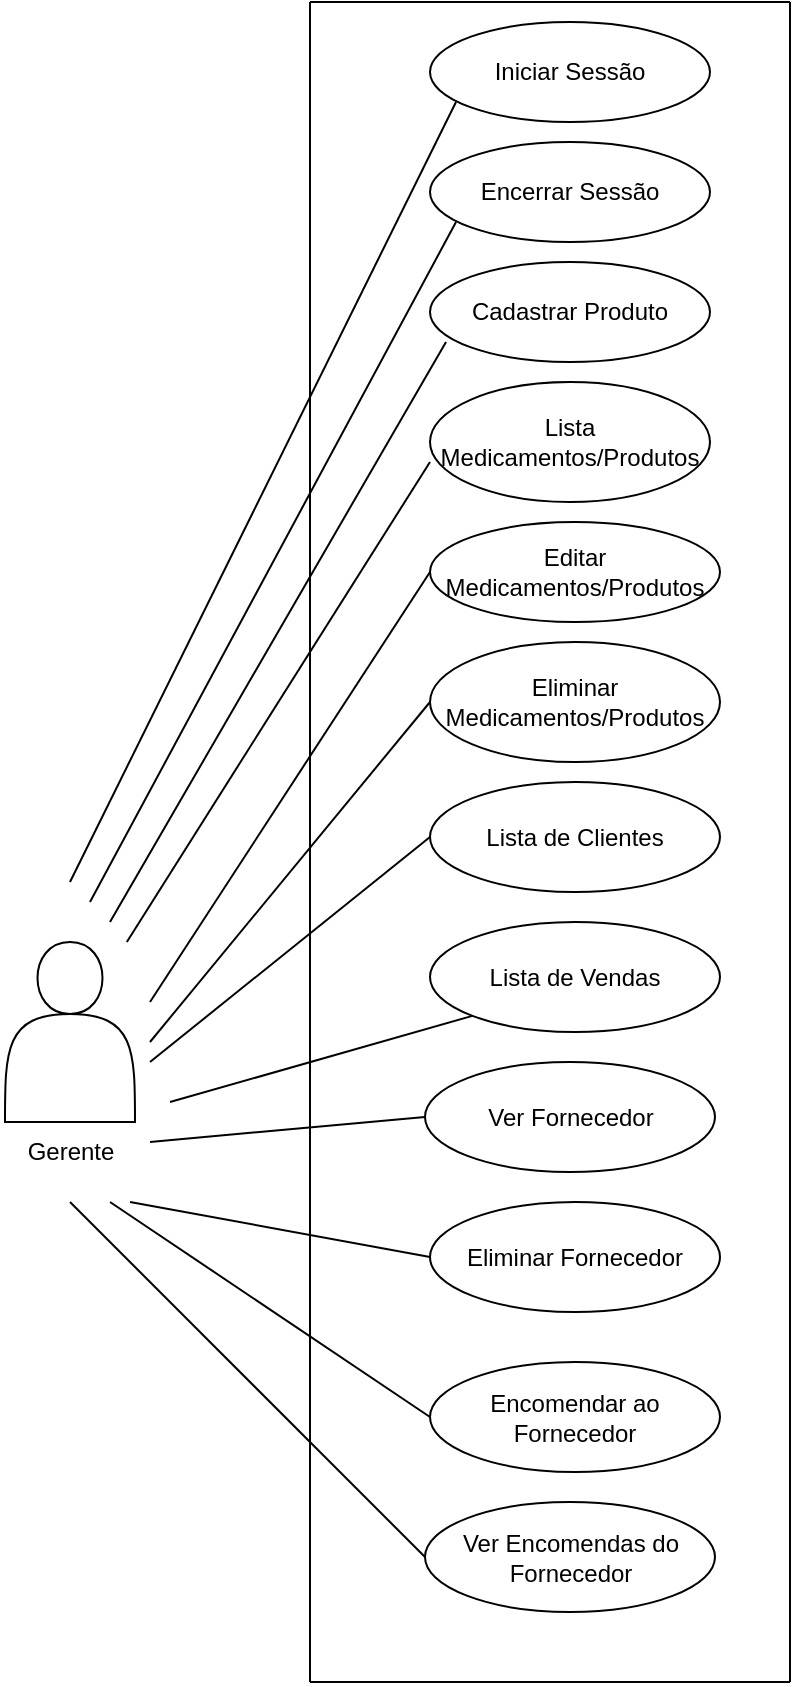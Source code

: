 <mxfile version="24.0.4" type="device">
  <diagram name="Página-1" id="3_D4UrufAzlvJXMYgRaT">
    <mxGraphModel dx="1034" dy="511" grid="1" gridSize="10" guides="1" tooltips="1" connect="1" arrows="1" fold="1" page="1" pageScale="1" pageWidth="827" pageHeight="1169" math="0" shadow="0">
      <root>
        <mxCell id="0" />
        <mxCell id="1" parent="0" />
        <mxCell id="h1j1szNo06SCoDuCaSPQ-2" value="Iniciar Sessão" style="ellipse;whiteSpace=wrap;html=1;" parent="1" vertex="1">
          <mxGeometry x="260" y="130" width="140" height="50" as="geometry" />
        </mxCell>
        <mxCell id="h1j1szNo06SCoDuCaSPQ-3" value="Encerrar Sessão" style="ellipse;whiteSpace=wrap;html=1;" parent="1" vertex="1">
          <mxGeometry x="260" y="190" width="140" height="50" as="geometry" />
        </mxCell>
        <mxCell id="h1j1szNo06SCoDuCaSPQ-4" value="Cadastrar Produto" style="ellipse;whiteSpace=wrap;html=1;" parent="1" vertex="1">
          <mxGeometry x="260" y="250" width="140" height="50" as="geometry" />
        </mxCell>
        <mxCell id="h1j1szNo06SCoDuCaSPQ-5" value="Lista Medicamentos/Produtos" style="ellipse;whiteSpace=wrap;html=1;" parent="1" vertex="1">
          <mxGeometry x="260" y="310" width="140" height="60" as="geometry" />
        </mxCell>
        <mxCell id="h1j1szNo06SCoDuCaSPQ-7" value="Editar Medicamentos/Produtos" style="ellipse;whiteSpace=wrap;html=1;" parent="1" vertex="1">
          <mxGeometry x="260" y="380" width="145" height="50" as="geometry" />
        </mxCell>
        <mxCell id="h1j1szNo06SCoDuCaSPQ-8" value="Eliminar Medicamentos/Produtos" style="ellipse;whiteSpace=wrap;html=1;" parent="1" vertex="1">
          <mxGeometry x="260" y="440" width="145" height="60" as="geometry" />
        </mxCell>
        <mxCell id="h1j1szNo06SCoDuCaSPQ-9" value="Lista de Clientes" style="ellipse;whiteSpace=wrap;html=1;" parent="1" vertex="1">
          <mxGeometry x="260" y="510" width="145" height="55" as="geometry" />
        </mxCell>
        <mxCell id="h1j1szNo06SCoDuCaSPQ-13" value="" style="shape=actor;whiteSpace=wrap;html=1;" parent="1" vertex="1">
          <mxGeometry x="47.5" y="590" width="65" height="90" as="geometry" />
        </mxCell>
        <mxCell id="h1j1szNo06SCoDuCaSPQ-14" value="Gerente" style="text;html=1;align=center;verticalAlign=middle;resizable=0;points=[];autosize=1;strokeColor=none;fillColor=none;" parent="1" vertex="1">
          <mxGeometry x="45" y="680" width="70" height="30" as="geometry" />
        </mxCell>
        <mxCell id="h1j1szNo06SCoDuCaSPQ-17" value="Lista de Vendas" style="ellipse;whiteSpace=wrap;html=1;" parent="1" vertex="1">
          <mxGeometry x="260" y="580" width="145" height="55" as="geometry" />
        </mxCell>
        <mxCell id="h1j1szNo06SCoDuCaSPQ-20" value="Ver Fornecedor" style="ellipse;whiteSpace=wrap;html=1;" parent="1" vertex="1">
          <mxGeometry x="257.5" y="650" width="145" height="55" as="geometry" />
        </mxCell>
        <mxCell id="h1j1szNo06SCoDuCaSPQ-21" value="Eliminar Fornecedor" style="ellipse;whiteSpace=wrap;html=1;" parent="1" vertex="1">
          <mxGeometry x="260" y="720" width="145" height="55" as="geometry" />
        </mxCell>
        <mxCell id="h1j1szNo06SCoDuCaSPQ-22" value="Encomendar ao Fornecedor" style="ellipse;whiteSpace=wrap;html=1;" parent="1" vertex="1">
          <mxGeometry x="260" y="800" width="145" height="55" as="geometry" />
        </mxCell>
        <mxCell id="h1j1szNo06SCoDuCaSPQ-23" value="Ver Encomendas do Fornecedor" style="ellipse;whiteSpace=wrap;html=1;" parent="1" vertex="1">
          <mxGeometry x="257.5" y="870" width="145" height="55" as="geometry" />
        </mxCell>
        <mxCell id="h1j1szNo06SCoDuCaSPQ-24" value="" style="endArrow=none;html=1;rounded=0;exitX=0;exitY=0.5;exitDx=0;exitDy=0;" parent="1" source="h1j1szNo06SCoDuCaSPQ-20" edge="1">
          <mxGeometry width="50" height="50" relative="1" as="geometry">
            <mxPoint x="40" y="780" as="sourcePoint" />
            <mxPoint x="120" y="690" as="targetPoint" />
          </mxGeometry>
        </mxCell>
        <mxCell id="h1j1szNo06SCoDuCaSPQ-25" value="" style="endArrow=none;html=1;rounded=0;exitX=0;exitY=0.5;exitDx=0;exitDy=0;" parent="1" source="h1j1szNo06SCoDuCaSPQ-23" edge="1">
          <mxGeometry width="50" height="50" relative="1" as="geometry">
            <mxPoint x="180" y="1020" as="sourcePoint" />
            <mxPoint x="80" y="720" as="targetPoint" />
          </mxGeometry>
        </mxCell>
        <mxCell id="h1j1szNo06SCoDuCaSPQ-26" value="" style="endArrow=none;html=1;rounded=0;exitX=0;exitY=0.5;exitDx=0;exitDy=0;" parent="1" source="h1j1szNo06SCoDuCaSPQ-22" edge="1">
          <mxGeometry width="50" height="50" relative="1" as="geometry">
            <mxPoint x="180" y="1020" as="sourcePoint" />
            <mxPoint x="100" y="720" as="targetPoint" />
          </mxGeometry>
        </mxCell>
        <mxCell id="h1j1szNo06SCoDuCaSPQ-27" value="" style="endArrow=none;html=1;rounded=0;exitX=0;exitY=0.5;exitDx=0;exitDy=0;" parent="1" source="h1j1szNo06SCoDuCaSPQ-21" edge="1">
          <mxGeometry width="50" height="50" relative="1" as="geometry">
            <mxPoint x="180" y="1020" as="sourcePoint" />
            <mxPoint x="110" y="720" as="targetPoint" />
          </mxGeometry>
        </mxCell>
        <mxCell id="h1j1szNo06SCoDuCaSPQ-30" value="" style="endArrow=none;html=1;rounded=0;entryX=0;entryY=1;entryDx=0;entryDy=0;" parent="1" target="h1j1szNo06SCoDuCaSPQ-17" edge="1">
          <mxGeometry width="50" height="50" relative="1" as="geometry">
            <mxPoint x="130" y="670" as="sourcePoint" />
            <mxPoint x="230" y="780" as="targetPoint" />
          </mxGeometry>
        </mxCell>
        <mxCell id="h1j1szNo06SCoDuCaSPQ-32" value="" style="endArrow=none;html=1;rounded=0;entryX=0;entryY=0.5;entryDx=0;entryDy=0;" parent="1" target="h1j1szNo06SCoDuCaSPQ-9" edge="1">
          <mxGeometry width="50" height="50" relative="1" as="geometry">
            <mxPoint x="120" y="650" as="sourcePoint" />
            <mxPoint x="230" y="780" as="targetPoint" />
          </mxGeometry>
        </mxCell>
        <mxCell id="h1j1szNo06SCoDuCaSPQ-33" value="" style="endArrow=none;html=1;rounded=0;entryX=0;entryY=0.5;entryDx=0;entryDy=0;" parent="1" target="h1j1szNo06SCoDuCaSPQ-8" edge="1">
          <mxGeometry width="50" height="50" relative="1" as="geometry">
            <mxPoint x="120" y="640" as="sourcePoint" />
            <mxPoint x="257.5" y="542" as="targetPoint" />
          </mxGeometry>
        </mxCell>
        <mxCell id="h1j1szNo06SCoDuCaSPQ-34" value="" style="endArrow=none;html=1;rounded=0;entryX=0;entryY=0.5;entryDx=0;entryDy=0;" parent="1" target="h1j1szNo06SCoDuCaSPQ-7" edge="1">
          <mxGeometry width="50" height="50" relative="1" as="geometry">
            <mxPoint x="120" y="620" as="sourcePoint" />
            <mxPoint x="277" y="632" as="targetPoint" />
          </mxGeometry>
        </mxCell>
        <mxCell id="h1j1szNo06SCoDuCaSPQ-36" value="" style="endArrow=none;html=1;rounded=0;entryX=0;entryY=0.5;entryDx=0;entryDy=0;" parent="1" source="h1j1szNo06SCoDuCaSPQ-13" edge="1">
          <mxGeometry width="50" height="50" relative="1" as="geometry">
            <mxPoint x="112" y="540" as="sourcePoint" />
            <mxPoint x="260" y="350" as="targetPoint" />
          </mxGeometry>
        </mxCell>
        <mxCell id="h1j1szNo06SCoDuCaSPQ-37" value="" style="endArrow=none;html=1;rounded=0;entryX=0;entryY=0.5;entryDx=0;entryDy=0;" parent="1" edge="1">
          <mxGeometry width="50" height="50" relative="1" as="geometry">
            <mxPoint x="100" y="580" as="sourcePoint" />
            <mxPoint x="268" y="290" as="targetPoint" />
          </mxGeometry>
        </mxCell>
        <mxCell id="h1j1szNo06SCoDuCaSPQ-38" value="" style="endArrow=none;html=1;rounded=0;entryX=0;entryY=0.5;entryDx=0;entryDy=0;" parent="1" edge="1">
          <mxGeometry width="50" height="50" relative="1" as="geometry">
            <mxPoint x="90" y="570" as="sourcePoint" />
            <mxPoint x="273" y="230" as="targetPoint" />
          </mxGeometry>
        </mxCell>
        <mxCell id="h1j1szNo06SCoDuCaSPQ-39" value="" style="endArrow=none;html=1;rounded=0;entryX=0;entryY=0.5;entryDx=0;entryDy=0;" parent="1" edge="1">
          <mxGeometry width="50" height="50" relative="1" as="geometry">
            <mxPoint x="80" y="560" as="sourcePoint" />
            <mxPoint x="273" y="170" as="targetPoint" />
          </mxGeometry>
        </mxCell>
        <mxCell id="Xw7SCeRBdc1X_fPPOjH--4" value="" style="endArrow=none;html=1;rounded=0;" parent="1" edge="1">
          <mxGeometry width="50" height="50" relative="1" as="geometry">
            <mxPoint x="200" y="960" as="sourcePoint" />
            <mxPoint x="200" y="120" as="targetPoint" />
          </mxGeometry>
        </mxCell>
        <mxCell id="Xw7SCeRBdc1X_fPPOjH--5" value="" style="endArrow=none;html=1;rounded=0;" parent="1" edge="1">
          <mxGeometry width="50" height="50" relative="1" as="geometry">
            <mxPoint x="440" y="960" as="sourcePoint" />
            <mxPoint x="440" y="120" as="targetPoint" />
          </mxGeometry>
        </mxCell>
        <mxCell id="Xw7SCeRBdc1X_fPPOjH--6" value="" style="endArrow=none;html=1;rounded=0;" parent="1" edge="1">
          <mxGeometry width="50" height="50" relative="1" as="geometry">
            <mxPoint x="200" y="960" as="sourcePoint" />
            <mxPoint x="440" y="960" as="targetPoint" />
          </mxGeometry>
        </mxCell>
        <mxCell id="Xw7SCeRBdc1X_fPPOjH--7" value="" style="endArrow=none;html=1;rounded=0;" parent="1" edge="1">
          <mxGeometry width="50" height="50" relative="1" as="geometry">
            <mxPoint x="200" y="120" as="sourcePoint" />
            <mxPoint x="440" y="120" as="targetPoint" />
          </mxGeometry>
        </mxCell>
      </root>
    </mxGraphModel>
  </diagram>
</mxfile>
